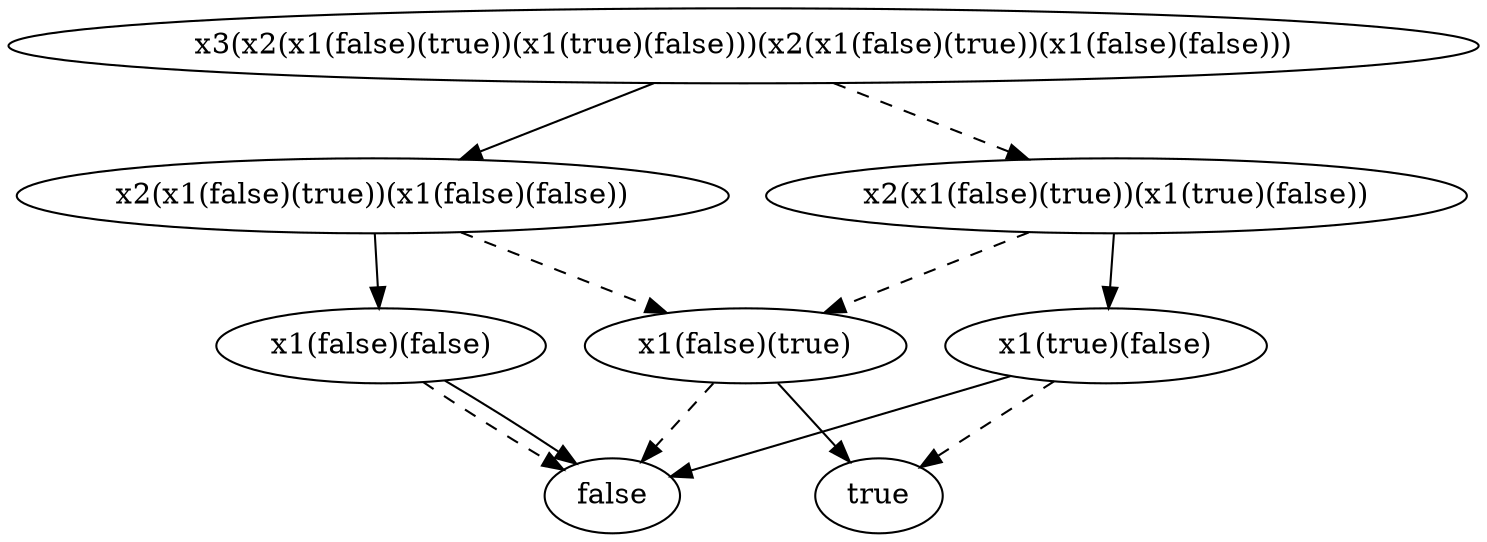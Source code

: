 digraph test_graph_compresse {
ID3b22cdd0 [label="x3(x2(x1(false)(true))(x1(true)(false)))(x2(x1(false)(true))(x1(false)(false)))"];
ID1e81f4dc [label="x2(x1(false)(true))(x1(true)(false))"];
ID4d591d15 [label="x2(x1(false)(true))(x1(false)(false))"];
ID65ae6ba4 [label="x1(false)(true)"];
ID48cf768c [label="x1(true)(false)"];
ID59f95c5d [label="false"];
ID5ccd43c2 [label="true"];
ID4aa8f0b4 [label="x1(false)(false)"];
ID3b22cdd0 -> ID1e81f4dc[style=dashed];
ID3b22cdd0 -> ID4d591d15;
ID1e81f4dc -> ID65ae6ba4[style=dashed];
ID1e81f4dc -> ID48cf768c;
ID4d591d15 -> ID65ae6ba4[style=dashed];
ID4d591d15 -> ID4aa8f0b4;
ID65ae6ba4 -> ID59f95c5d[style=dashed];
ID65ae6ba4 -> ID5ccd43c2;
ID48cf768c -> ID5ccd43c2[style=dashed];
ID48cf768c -> ID59f95c5d;
ID4aa8f0b4 -> ID59f95c5d[style=dashed];
ID4aa8f0b4 -> ID59f95c5d;
}
